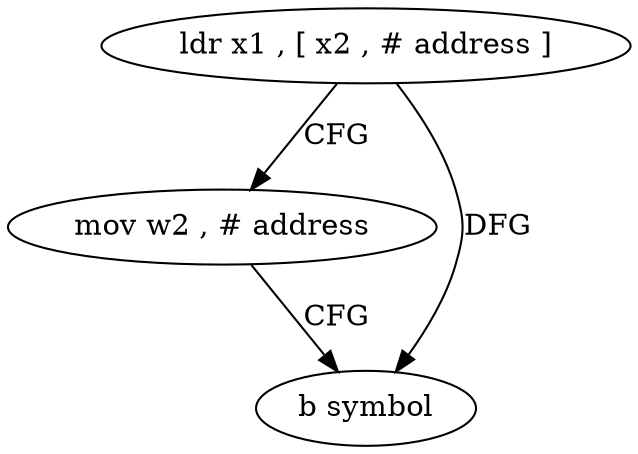 digraph "func" {
"4214092" [label = "ldr x1 , [ x2 , # address ]" ]
"4214096" [label = "mov w2 , # address" ]
"4214100" [label = "b symbol" ]
"4214092" -> "4214096" [ label = "CFG" ]
"4214092" -> "4214100" [ label = "DFG" ]
"4214096" -> "4214100" [ label = "CFG" ]
}
